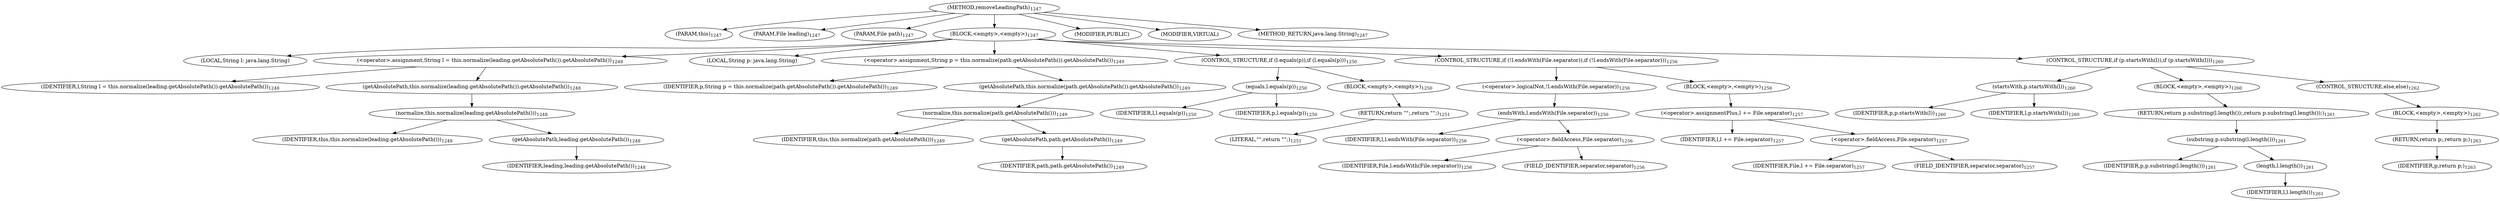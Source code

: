 digraph "removeLeadingPath" {  
"2418" [label = <(METHOD,removeLeadingPath)<SUB>1247</SUB>> ]
"111" [label = <(PARAM,this)<SUB>1247</SUB>> ]
"2419" [label = <(PARAM,File leading)<SUB>1247</SUB>> ]
"2420" [label = <(PARAM,File path)<SUB>1247</SUB>> ]
"2421" [label = <(BLOCK,&lt;empty&gt;,&lt;empty&gt;)<SUB>1247</SUB>> ]
"2422" [label = <(LOCAL,String l: java.lang.String)> ]
"2423" [label = <(&lt;operator&gt;.assignment,String l = this.normalize(leading.getAbsolutePath()).getAbsolutePath())<SUB>1248</SUB>> ]
"2424" [label = <(IDENTIFIER,l,String l = this.normalize(leading.getAbsolutePath()).getAbsolutePath())<SUB>1248</SUB>> ]
"2425" [label = <(getAbsolutePath,this.normalize(leading.getAbsolutePath()).getAbsolutePath())<SUB>1248</SUB>> ]
"2426" [label = <(normalize,this.normalize(leading.getAbsolutePath()))<SUB>1248</SUB>> ]
"110" [label = <(IDENTIFIER,this,this.normalize(leading.getAbsolutePath()))<SUB>1248</SUB>> ]
"2427" [label = <(getAbsolutePath,leading.getAbsolutePath())<SUB>1248</SUB>> ]
"2428" [label = <(IDENTIFIER,leading,leading.getAbsolutePath())<SUB>1248</SUB>> ]
"2429" [label = <(LOCAL,String p: java.lang.String)> ]
"2430" [label = <(&lt;operator&gt;.assignment,String p = this.normalize(path.getAbsolutePath()).getAbsolutePath())<SUB>1249</SUB>> ]
"2431" [label = <(IDENTIFIER,p,String p = this.normalize(path.getAbsolutePath()).getAbsolutePath())<SUB>1249</SUB>> ]
"2432" [label = <(getAbsolutePath,this.normalize(path.getAbsolutePath()).getAbsolutePath())<SUB>1249</SUB>> ]
"2433" [label = <(normalize,this.normalize(path.getAbsolutePath()))<SUB>1249</SUB>> ]
"112" [label = <(IDENTIFIER,this,this.normalize(path.getAbsolutePath()))<SUB>1249</SUB>> ]
"2434" [label = <(getAbsolutePath,path.getAbsolutePath())<SUB>1249</SUB>> ]
"2435" [label = <(IDENTIFIER,path,path.getAbsolutePath())<SUB>1249</SUB>> ]
"2436" [label = <(CONTROL_STRUCTURE,if (l.equals(p)),if (l.equals(p)))<SUB>1250</SUB>> ]
"2437" [label = <(equals,l.equals(p))<SUB>1250</SUB>> ]
"2438" [label = <(IDENTIFIER,l,l.equals(p))<SUB>1250</SUB>> ]
"2439" [label = <(IDENTIFIER,p,l.equals(p))<SUB>1250</SUB>> ]
"2440" [label = <(BLOCK,&lt;empty&gt;,&lt;empty&gt;)<SUB>1250</SUB>> ]
"2441" [label = <(RETURN,return &quot;&quot;;,return &quot;&quot;;)<SUB>1251</SUB>> ]
"2442" [label = <(LITERAL,&quot;&quot;,return &quot;&quot;;)<SUB>1251</SUB>> ]
"2443" [label = <(CONTROL_STRUCTURE,if (!l.endsWith(File.separator)),if (!l.endsWith(File.separator)))<SUB>1256</SUB>> ]
"2444" [label = <(&lt;operator&gt;.logicalNot,!l.endsWith(File.separator))<SUB>1256</SUB>> ]
"2445" [label = <(endsWith,l.endsWith(File.separator))<SUB>1256</SUB>> ]
"2446" [label = <(IDENTIFIER,l,l.endsWith(File.separator))<SUB>1256</SUB>> ]
"2447" [label = <(&lt;operator&gt;.fieldAccess,File.separator)<SUB>1256</SUB>> ]
"2448" [label = <(IDENTIFIER,File,l.endsWith(File.separator))<SUB>1256</SUB>> ]
"2449" [label = <(FIELD_IDENTIFIER,separator,separator)<SUB>1256</SUB>> ]
"2450" [label = <(BLOCK,&lt;empty&gt;,&lt;empty&gt;)<SUB>1256</SUB>> ]
"2451" [label = <(&lt;operator&gt;.assignmentPlus,l += File.separator)<SUB>1257</SUB>> ]
"2452" [label = <(IDENTIFIER,l,l += File.separator)<SUB>1257</SUB>> ]
"2453" [label = <(&lt;operator&gt;.fieldAccess,File.separator)<SUB>1257</SUB>> ]
"2454" [label = <(IDENTIFIER,File,l += File.separator)<SUB>1257</SUB>> ]
"2455" [label = <(FIELD_IDENTIFIER,separator,separator)<SUB>1257</SUB>> ]
"2456" [label = <(CONTROL_STRUCTURE,if (p.startsWith(l)),if (p.startsWith(l)))<SUB>1260</SUB>> ]
"2457" [label = <(startsWith,p.startsWith(l))<SUB>1260</SUB>> ]
"2458" [label = <(IDENTIFIER,p,p.startsWith(l))<SUB>1260</SUB>> ]
"2459" [label = <(IDENTIFIER,l,p.startsWith(l))<SUB>1260</SUB>> ]
"2460" [label = <(BLOCK,&lt;empty&gt;,&lt;empty&gt;)<SUB>1260</SUB>> ]
"2461" [label = <(RETURN,return p.substring(l.length());,return p.substring(l.length());)<SUB>1261</SUB>> ]
"2462" [label = <(substring,p.substring(l.length()))<SUB>1261</SUB>> ]
"2463" [label = <(IDENTIFIER,p,p.substring(l.length()))<SUB>1261</SUB>> ]
"2464" [label = <(length,l.length())<SUB>1261</SUB>> ]
"2465" [label = <(IDENTIFIER,l,l.length())<SUB>1261</SUB>> ]
"2466" [label = <(CONTROL_STRUCTURE,else,else)<SUB>1262</SUB>> ]
"2467" [label = <(BLOCK,&lt;empty&gt;,&lt;empty&gt;)<SUB>1262</SUB>> ]
"2468" [label = <(RETURN,return p;,return p;)<SUB>1263</SUB>> ]
"2469" [label = <(IDENTIFIER,p,return p;)<SUB>1263</SUB>> ]
"2470" [label = <(MODIFIER,PUBLIC)> ]
"2471" [label = <(MODIFIER,VIRTUAL)> ]
"2472" [label = <(METHOD_RETURN,java.lang.String)<SUB>1247</SUB>> ]
  "2418" -> "111" 
  "2418" -> "2419" 
  "2418" -> "2420" 
  "2418" -> "2421" 
  "2418" -> "2470" 
  "2418" -> "2471" 
  "2418" -> "2472" 
  "2421" -> "2422" 
  "2421" -> "2423" 
  "2421" -> "2429" 
  "2421" -> "2430" 
  "2421" -> "2436" 
  "2421" -> "2443" 
  "2421" -> "2456" 
  "2423" -> "2424" 
  "2423" -> "2425" 
  "2425" -> "2426" 
  "2426" -> "110" 
  "2426" -> "2427" 
  "2427" -> "2428" 
  "2430" -> "2431" 
  "2430" -> "2432" 
  "2432" -> "2433" 
  "2433" -> "112" 
  "2433" -> "2434" 
  "2434" -> "2435" 
  "2436" -> "2437" 
  "2436" -> "2440" 
  "2437" -> "2438" 
  "2437" -> "2439" 
  "2440" -> "2441" 
  "2441" -> "2442" 
  "2443" -> "2444" 
  "2443" -> "2450" 
  "2444" -> "2445" 
  "2445" -> "2446" 
  "2445" -> "2447" 
  "2447" -> "2448" 
  "2447" -> "2449" 
  "2450" -> "2451" 
  "2451" -> "2452" 
  "2451" -> "2453" 
  "2453" -> "2454" 
  "2453" -> "2455" 
  "2456" -> "2457" 
  "2456" -> "2460" 
  "2456" -> "2466" 
  "2457" -> "2458" 
  "2457" -> "2459" 
  "2460" -> "2461" 
  "2461" -> "2462" 
  "2462" -> "2463" 
  "2462" -> "2464" 
  "2464" -> "2465" 
  "2466" -> "2467" 
  "2467" -> "2468" 
  "2468" -> "2469" 
}
